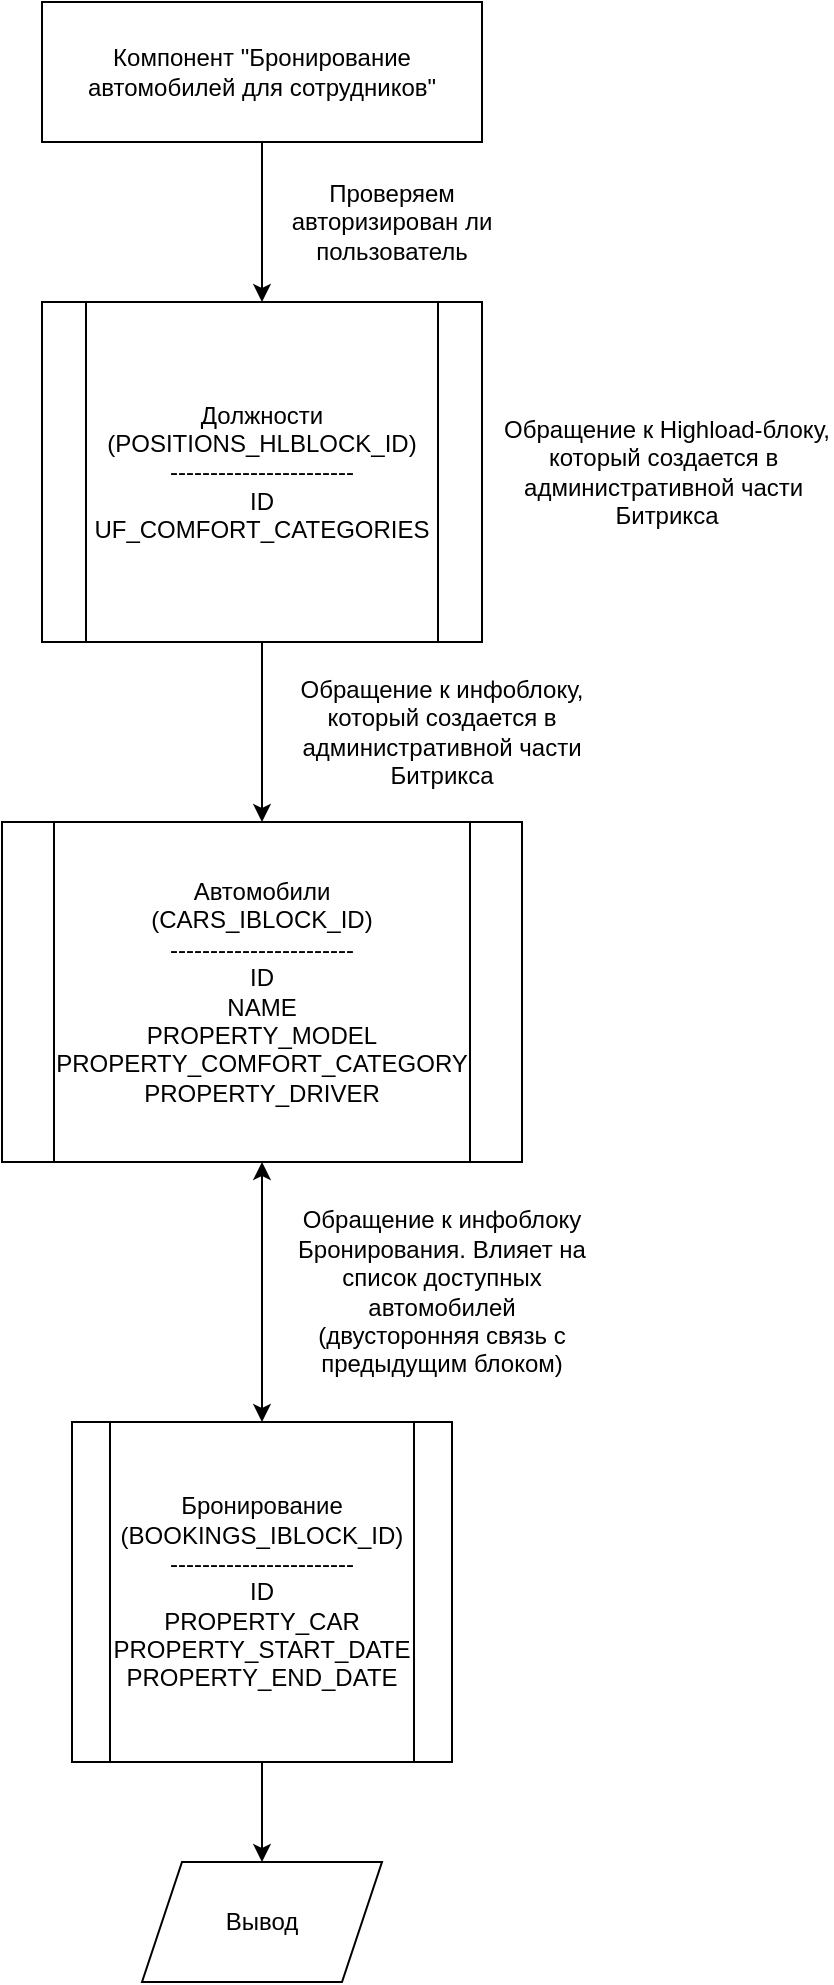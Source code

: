 <mxfile version="24.7.8">
  <diagram id="R2lEEEUBdFMjLlhIrx00" name="Page-1">
    <mxGraphModel dx="978" dy="599" grid="1" gridSize="10" guides="1" tooltips="1" connect="1" arrows="1" fold="1" page="1" pageScale="1" pageWidth="850" pageHeight="1100" math="0" shadow="0" extFonts="Permanent Marker^https://fonts.googleapis.com/css?family=Permanent+Marker">
      <root>
        <mxCell id="0" />
        <mxCell id="1" parent="0" />
        <mxCell id="2-Wb51S8ft1qESuDAhui-1" value="Компонент &quot;Бронирование автомобилей для сотрудников&quot;" style="rounded=0;whiteSpace=wrap;html=1;" vertex="1" parent="1">
          <mxGeometry x="315" y="10" width="220" height="70" as="geometry" />
        </mxCell>
        <mxCell id="2-Wb51S8ft1qESuDAhui-37" value="" style="edgeStyle=orthogonalEdgeStyle;rounded=0;orthogonalLoop=1;jettySize=auto;html=1;" edge="1" parent="1" source="2-Wb51S8ft1qESuDAhui-4" target="2-Wb51S8ft1qESuDAhui-36">
          <mxGeometry relative="1" as="geometry" />
        </mxCell>
        <mxCell id="2-Wb51S8ft1qESuDAhui-4" value="Бронирование&lt;br&gt;(BOOKINGS_IBLOCK_ID)&lt;div&gt;-----------------------&lt;br&gt;ID&lt;br&gt;PROPERTY_CAR&lt;br&gt;PROPERTY_START_DATE&lt;br&gt;PROPERTY_END_DATE&lt;/div&gt;" style="shape=process;whiteSpace=wrap;html=1;backgroundOutline=1;rounded=0;" vertex="1" parent="1">
          <mxGeometry x="330" y="720" width="190" height="170" as="geometry" />
        </mxCell>
        <mxCell id="2-Wb51S8ft1qESuDAhui-6" value="Автомобили&lt;br&gt;(CARS_IBLOCK_ID)&lt;br&gt;-----------------------&lt;br&gt;ID&lt;br&gt;NAME&lt;br&gt;PROPERTY_MODEL&lt;br&gt;PROPERTY_COMFORT_CATEGORY&lt;br&gt;PROPERTY_DRIVER" style="shape=process;whiteSpace=wrap;html=1;backgroundOutline=1;" vertex="1" parent="1">
          <mxGeometry x="295" y="420" width="260" height="170" as="geometry" />
        </mxCell>
        <mxCell id="2-Wb51S8ft1qESuDAhui-26" value="" style="edgeStyle=orthogonalEdgeStyle;rounded=0;orthogonalLoop=1;jettySize=auto;html=1;" edge="1" parent="1" source="2-Wb51S8ft1qESuDAhui-7" target="2-Wb51S8ft1qESuDAhui-6">
          <mxGeometry relative="1" as="geometry" />
        </mxCell>
        <mxCell id="2-Wb51S8ft1qESuDAhui-7" value="Должности&lt;div&gt;(POSITIONS_HLBLOCK_ID)&lt;br&gt;-----------------------&lt;br&gt;&lt;/div&gt;&lt;div&gt;ID&lt;br&gt;UF_COMFORT_CATEGORIES&lt;/div&gt;" style="shape=process;whiteSpace=wrap;html=1;backgroundOutline=1;" vertex="1" parent="1">
          <mxGeometry x="315" y="160" width="220" height="170" as="geometry" />
        </mxCell>
        <mxCell id="2-Wb51S8ft1qESuDAhui-23" value="" style="edgeStyle=orthogonalEdgeStyle;rounded=0;orthogonalLoop=1;jettySize=auto;html=1;exitX=0.5;exitY=1;exitDx=0;exitDy=0;" edge="1" parent="1" source="2-Wb51S8ft1qESuDAhui-1" target="2-Wb51S8ft1qESuDAhui-7">
          <mxGeometry relative="1" as="geometry">
            <mxPoint x="424.706" y="220" as="sourcePoint" />
          </mxGeometry>
        </mxCell>
        <mxCell id="2-Wb51S8ft1qESuDAhui-28" value="" style="endArrow=classic;startArrow=classic;html=1;rounded=0;entryX=0.5;entryY=1;entryDx=0;entryDy=0;exitX=0.5;exitY=0;exitDx=0;exitDy=0;" edge="1" parent="1" source="2-Wb51S8ft1qESuDAhui-4" target="2-Wb51S8ft1qESuDAhui-6">
          <mxGeometry width="50" height="50" relative="1" as="geometry">
            <mxPoint x="350" y="660" as="sourcePoint" />
            <mxPoint x="400" y="610" as="targetPoint" />
          </mxGeometry>
        </mxCell>
        <mxCell id="2-Wb51S8ft1qESuDAhui-29" value="Проверяем авторизирован ли пользователь" style="text;html=1;align=center;verticalAlign=middle;whiteSpace=wrap;rounded=0;" vertex="1" parent="1">
          <mxGeometry x="435" y="90" width="110" height="60" as="geometry" />
        </mxCell>
        <mxCell id="2-Wb51S8ft1qESuDAhui-31" value="&lt;span style=&quot;text-wrap: nowrap;&quot;&gt;Обращение к Highload-блоку,&lt;/span&gt;&lt;div&gt;&lt;span style=&quot;text-wrap: nowrap;&quot;&gt;который&amp;nbsp;&lt;/span&gt;&lt;span style=&quot;background-color: initial; text-wrap: nowrap;&quot;&gt;создается&amp;nbsp;&lt;/span&gt;&lt;span style=&quot;background-color: initial; text-wrap: nowrap;&quot;&gt;в&amp;nbsp;&lt;/span&gt;&lt;/div&gt;&lt;div&gt;&lt;span style=&quot;background-color: initial; text-wrap: nowrap;&quot;&gt;административной части&amp;nbsp;&lt;/span&gt;&lt;/div&gt;&lt;div&gt;&lt;span style=&quot;background-color: initial; text-wrap: nowrap;&quot;&gt;Битрикса&lt;/span&gt;&lt;/div&gt;" style="text;html=1;align=center;verticalAlign=middle;whiteSpace=wrap;rounded=0;" vertex="1" parent="1">
          <mxGeometry x="545" y="210" width="165" height="70" as="geometry" />
        </mxCell>
        <mxCell id="2-Wb51S8ft1qESuDAhui-32" value="Обращение к инфоблоку, который создается в административной части Битрикса" style="text;html=1;align=center;verticalAlign=middle;whiteSpace=wrap;rounded=0;" vertex="1" parent="1">
          <mxGeometry x="440" y="340" width="150" height="70" as="geometry" />
        </mxCell>
        <mxCell id="2-Wb51S8ft1qESuDAhui-33" value="Обращение к инфоблоку Бронирования. Влияет на список доступных автомобилей (двусторонняя связь с предыдущим блоком)" style="text;html=1;align=center;verticalAlign=middle;whiteSpace=wrap;rounded=0;" vertex="1" parent="1">
          <mxGeometry x="440" y="600" width="150" height="110" as="geometry" />
        </mxCell>
        <mxCell id="2-Wb51S8ft1qESuDAhui-36" value="Вывод" style="shape=parallelogram;perimeter=parallelogramPerimeter;whiteSpace=wrap;html=1;fixedSize=1;rounded=0;" vertex="1" parent="1">
          <mxGeometry x="365" y="940" width="120" height="60" as="geometry" />
        </mxCell>
      </root>
    </mxGraphModel>
  </diagram>
</mxfile>
